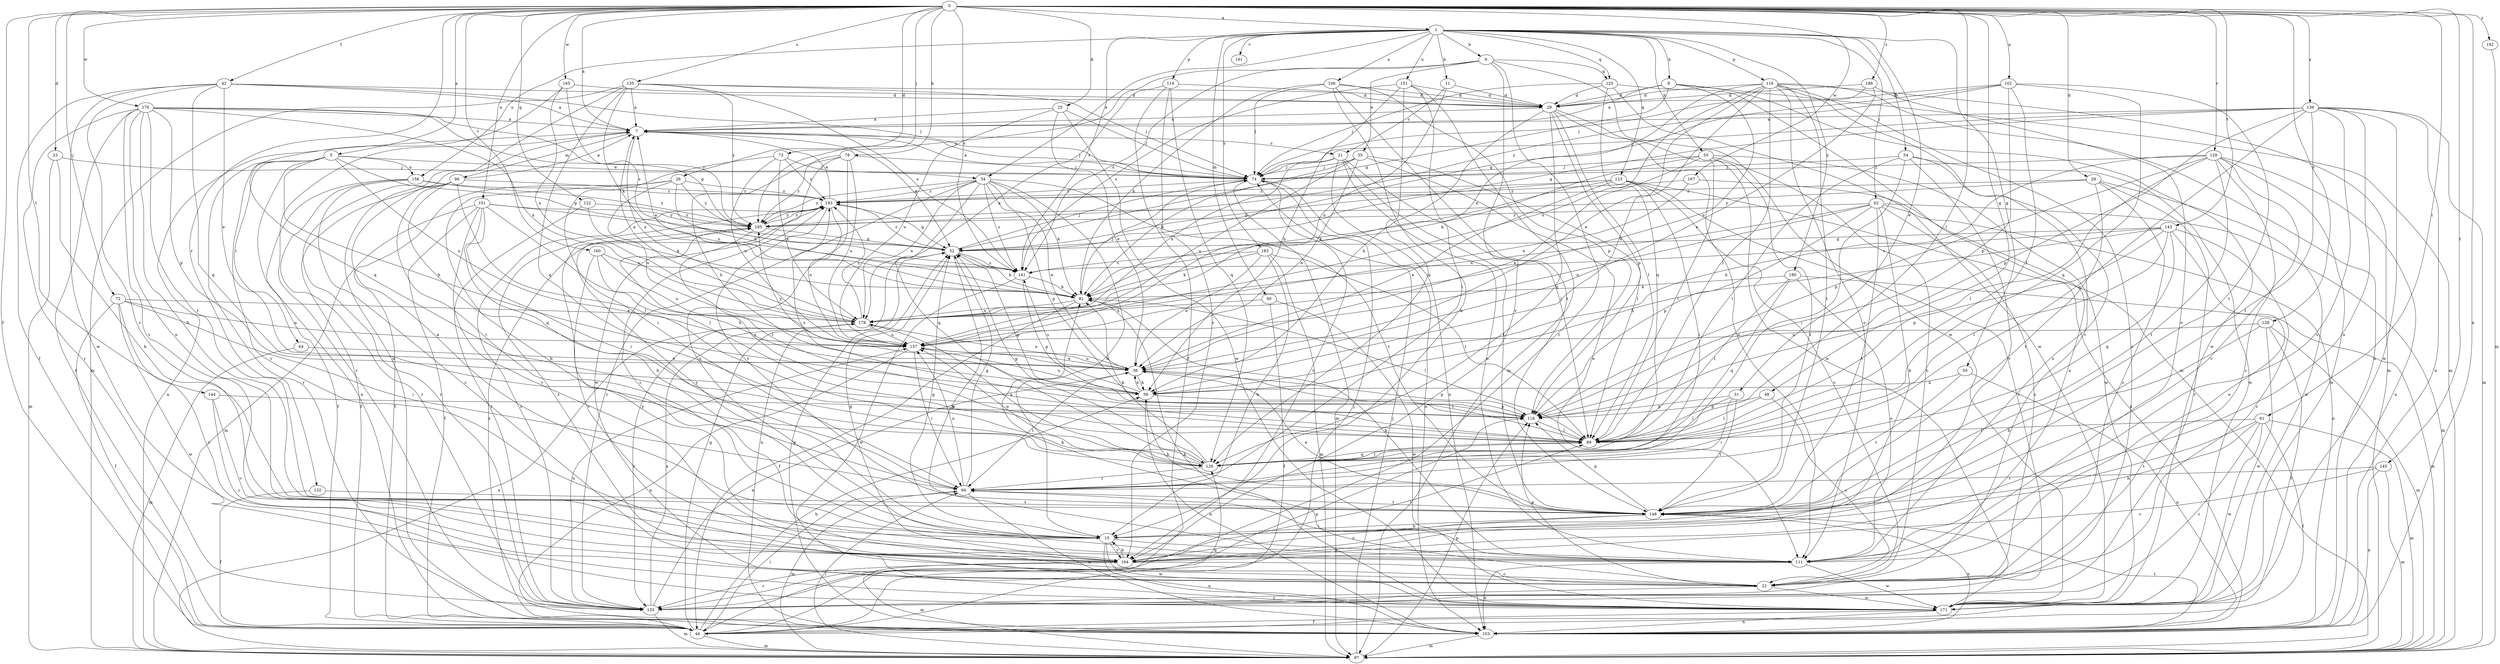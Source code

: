 strict digraph  {
0;
1;
5;
7;
8;
9;
11;
15;
21;
22;
23;
25;
26;
28;
29;
31;
34;
35;
36;
42;
44;
48;
50;
52;
54;
55;
59;
61;
62;
64;
66;
72;
73;
74;
78;
81;
89;
90;
96;
97;
101;
102;
103;
106;
111;
114;
116;
118;
122;
123;
125;
126;
128;
129;
132;
133;
135;
136;
141;
143;
144;
145;
148;
151;
156;
157;
160;
161;
164;
165;
167;
170;
171;
178;
180;
183;
185;
188;
192;
193;
0 -> 1  [label=a];
0 -> 5  [label=a];
0 -> 7  [label=a];
0 -> 23  [label=d];
0 -> 25  [label=d];
0 -> 26  [label=d];
0 -> 28  [label=d];
0 -> 42  [label=f];
0 -> 44  [label=f];
0 -> 48  [label=g];
0 -> 61  [label=i];
0 -> 72  [label=j];
0 -> 73  [label=j];
0 -> 78  [label=k];
0 -> 89  [label=l];
0 -> 101  [label=n];
0 -> 102  [label=n];
0 -> 103  [label=n];
0 -> 122  [label=q];
0 -> 128  [label=r];
0 -> 129  [label=r];
0 -> 132  [label=r];
0 -> 135  [label=s];
0 -> 136  [label=s];
0 -> 141  [label=s];
0 -> 143  [label=t];
0 -> 144  [label=t];
0 -> 145  [label=t];
0 -> 160  [label=v];
0 -> 165  [label=w];
0 -> 167  [label=w];
0 -> 170  [label=w];
0 -> 188  [label=z];
0 -> 192  [label=z];
1 -> 8  [label=b];
1 -> 9  [label=b];
1 -> 11  [label=b];
1 -> 31  [label=e];
1 -> 34  [label=e];
1 -> 50  [label=g];
1 -> 54  [label=h];
1 -> 55  [label=h];
1 -> 62  [label=i];
1 -> 90  [label=m];
1 -> 106  [label=o];
1 -> 114  [label=p];
1 -> 116  [label=p];
1 -> 123  [label=q];
1 -> 125  [label=q];
1 -> 141  [label=s];
1 -> 151  [label=u];
1 -> 156  [label=u];
1 -> 161  [label=v];
1 -> 180  [label=y];
1 -> 183  [label=y];
5 -> 34  [label=e];
5 -> 52  [label=g];
5 -> 59  [label=h];
5 -> 64  [label=i];
5 -> 103  [label=n];
5 -> 133  [label=r];
5 -> 156  [label=u];
5 -> 157  [label=u];
5 -> 164  [label=v];
7 -> 21  [label=c];
7 -> 52  [label=g];
7 -> 74  [label=j];
7 -> 96  [label=m];
7 -> 133  [label=r];
7 -> 178  [label=x];
8 -> 7  [label=a];
8 -> 29  [label=d];
8 -> 52  [label=g];
8 -> 97  [label=m];
8 -> 157  [label=u];
8 -> 171  [label=w];
9 -> 35  [label=e];
9 -> 125  [label=q];
9 -> 133  [label=r];
9 -> 141  [label=s];
9 -> 164  [label=v];
9 -> 171  [label=w];
9 -> 185  [label=y];
11 -> 21  [label=c];
11 -> 29  [label=d];
11 -> 157  [label=u];
15 -> 7  [label=a];
15 -> 52  [label=g];
15 -> 103  [label=n];
15 -> 111  [label=o];
15 -> 164  [label=v];
15 -> 171  [label=w];
15 -> 185  [label=y];
21 -> 74  [label=j];
21 -> 89  [label=l];
21 -> 103  [label=n];
21 -> 111  [label=o];
21 -> 148  [label=t];
21 -> 178  [label=x];
22 -> 81  [label=k];
22 -> 118  [label=p];
22 -> 133  [label=r];
22 -> 171  [label=w];
22 -> 185  [label=y];
22 -> 193  [label=z];
23 -> 15  [label=b];
23 -> 74  [label=j];
23 -> 97  [label=m];
25 -> 7  [label=a];
25 -> 36  [label=e];
25 -> 74  [label=j];
25 -> 157  [label=u];
25 -> 171  [label=w];
26 -> 15  [label=b];
26 -> 44  [label=f];
26 -> 81  [label=k];
26 -> 157  [label=u];
26 -> 185  [label=y];
26 -> 193  [label=z];
28 -> 22  [label=c];
28 -> 133  [label=r];
28 -> 148  [label=t];
28 -> 171  [label=w];
28 -> 185  [label=y];
28 -> 193  [label=z];
29 -> 7  [label=a];
29 -> 59  [label=h];
29 -> 89  [label=l];
29 -> 111  [label=o];
29 -> 118  [label=p];
29 -> 126  [label=q];
29 -> 171  [label=w];
31 -> 66  [label=i];
31 -> 89  [label=l];
31 -> 118  [label=p];
31 -> 148  [label=t];
34 -> 15  [label=b];
34 -> 36  [label=e];
34 -> 81  [label=k];
34 -> 118  [label=p];
34 -> 126  [label=q];
34 -> 133  [label=r];
34 -> 141  [label=s];
34 -> 148  [label=t];
34 -> 178  [label=x];
34 -> 185  [label=y];
34 -> 193  [label=z];
35 -> 36  [label=e];
35 -> 74  [label=j];
35 -> 81  [label=k];
35 -> 89  [label=l];
35 -> 111  [label=o];
35 -> 157  [label=u];
36 -> 59  [label=h];
36 -> 66  [label=i];
36 -> 89  [label=l];
36 -> 118  [label=p];
36 -> 157  [label=u];
36 -> 178  [label=x];
36 -> 185  [label=y];
42 -> 7  [label=a];
42 -> 29  [label=d];
42 -> 36  [label=e];
42 -> 44  [label=f];
42 -> 74  [label=j];
42 -> 126  [label=q];
42 -> 164  [label=v];
42 -> 171  [label=w];
44 -> 52  [label=g];
44 -> 59  [label=h];
44 -> 66  [label=i];
44 -> 74  [label=j];
44 -> 97  [label=m];
44 -> 126  [label=q];
48 -> 22  [label=c];
48 -> 89  [label=l];
48 -> 118  [label=p];
50 -> 59  [label=h];
50 -> 103  [label=n];
50 -> 148  [label=t];
52 -> 74  [label=j];
52 -> 81  [label=k];
52 -> 103  [label=n];
52 -> 111  [label=o];
52 -> 141  [label=s];
52 -> 193  [label=z];
54 -> 66  [label=i];
54 -> 74  [label=j];
54 -> 89  [label=l];
54 -> 111  [label=o];
54 -> 164  [label=v];
54 -> 171  [label=w];
55 -> 22  [label=c];
55 -> 36  [label=e];
55 -> 74  [label=j];
55 -> 81  [label=k];
55 -> 89  [label=l];
55 -> 148  [label=t];
55 -> 171  [label=w];
59 -> 36  [label=e];
59 -> 103  [label=n];
59 -> 118  [label=p];
59 -> 141  [label=s];
59 -> 157  [label=u];
61 -> 15  [label=b];
61 -> 44  [label=f];
61 -> 89  [label=l];
61 -> 97  [label=m];
61 -> 133  [label=r];
61 -> 148  [label=t];
61 -> 171  [label=w];
62 -> 15  [label=b];
62 -> 22  [label=c];
62 -> 97  [label=m];
62 -> 103  [label=n];
62 -> 118  [label=p];
62 -> 148  [label=t];
62 -> 157  [label=u];
62 -> 178  [label=x];
62 -> 185  [label=y];
64 -> 36  [label=e];
64 -> 97  [label=m];
66 -> 52  [label=g];
66 -> 97  [label=m];
66 -> 103  [label=n];
66 -> 148  [label=t];
66 -> 157  [label=u];
72 -> 22  [label=c];
72 -> 44  [label=f];
72 -> 66  [label=i];
72 -> 157  [label=u];
72 -> 171  [label=w];
72 -> 178  [label=x];
73 -> 66  [label=i];
73 -> 74  [label=j];
73 -> 157  [label=u];
73 -> 178  [label=x];
73 -> 193  [label=z];
74 -> 7  [label=a];
74 -> 97  [label=m];
74 -> 103  [label=n];
74 -> 164  [label=v];
74 -> 193  [label=z];
78 -> 59  [label=h];
78 -> 74  [label=j];
78 -> 111  [label=o];
78 -> 157  [label=u];
78 -> 171  [label=w];
78 -> 185  [label=y];
81 -> 7  [label=a];
81 -> 44  [label=f];
81 -> 74  [label=j];
81 -> 89  [label=l];
81 -> 178  [label=x];
89 -> 126  [label=q];
89 -> 185  [label=y];
89 -> 193  [label=z];
90 -> 44  [label=f];
90 -> 171  [label=w];
90 -> 178  [label=x];
96 -> 7  [label=a];
96 -> 44  [label=f];
96 -> 66  [label=i];
96 -> 89  [label=l];
96 -> 126  [label=q];
96 -> 133  [label=r];
96 -> 193  [label=z];
97 -> 7  [label=a];
97 -> 66  [label=i];
97 -> 74  [label=j];
97 -> 118  [label=p];
97 -> 178  [label=x];
101 -> 15  [label=b];
101 -> 44  [label=f];
101 -> 66  [label=i];
101 -> 89  [label=l];
101 -> 97  [label=m];
101 -> 141  [label=s];
101 -> 164  [label=v];
101 -> 185  [label=y];
102 -> 29  [label=d];
102 -> 52  [label=g];
102 -> 89  [label=l];
102 -> 118  [label=p];
102 -> 126  [label=q];
102 -> 148  [label=t];
102 -> 185  [label=y];
103 -> 52  [label=g];
103 -> 97  [label=m];
103 -> 148  [label=t];
103 -> 193  [label=z];
106 -> 15  [label=b];
106 -> 29  [label=d];
106 -> 74  [label=j];
106 -> 81  [label=k];
106 -> 118  [label=p];
106 -> 148  [label=t];
111 -> 66  [label=i];
111 -> 81  [label=k];
111 -> 103  [label=n];
111 -> 171  [label=w];
111 -> 193  [label=z];
114 -> 29  [label=d];
114 -> 44  [label=f];
114 -> 126  [label=q];
114 -> 164  [label=v];
114 -> 178  [label=x];
116 -> 22  [label=c];
116 -> 29  [label=d];
116 -> 36  [label=e];
116 -> 59  [label=h];
116 -> 89  [label=l];
116 -> 97  [label=m];
116 -> 103  [label=n];
116 -> 111  [label=o];
116 -> 133  [label=r];
116 -> 148  [label=t];
116 -> 157  [label=u];
116 -> 178  [label=x];
118 -> 52  [label=g];
118 -> 89  [label=l];
122 -> 81  [label=k];
122 -> 133  [label=r];
122 -> 185  [label=y];
123 -> 22  [label=c];
123 -> 36  [label=e];
123 -> 52  [label=g];
123 -> 66  [label=i];
123 -> 81  [label=k];
123 -> 103  [label=n];
123 -> 133  [label=r];
123 -> 193  [label=z];
125 -> 29  [label=d];
125 -> 74  [label=j];
125 -> 97  [label=m];
125 -> 126  [label=q];
125 -> 171  [label=w];
126 -> 52  [label=g];
126 -> 66  [label=i];
126 -> 81  [label=k];
126 -> 89  [label=l];
126 -> 157  [label=u];
126 -> 178  [label=x];
128 -> 15  [label=b];
128 -> 44  [label=f];
128 -> 97  [label=m];
128 -> 157  [label=u];
128 -> 171  [label=w];
129 -> 22  [label=c];
129 -> 59  [label=h];
129 -> 74  [label=j];
129 -> 89  [label=l];
129 -> 103  [label=n];
129 -> 118  [label=p];
129 -> 148  [label=t];
129 -> 164  [label=v];
129 -> 171  [label=w];
132 -> 44  [label=f];
132 -> 148  [label=t];
133 -> 36  [label=e];
133 -> 97  [label=m];
133 -> 118  [label=p];
133 -> 157  [label=u];
133 -> 178  [label=x];
133 -> 193  [label=z];
135 -> 7  [label=a];
135 -> 29  [label=d];
135 -> 74  [label=j];
135 -> 81  [label=k];
135 -> 97  [label=m];
135 -> 103  [label=n];
135 -> 126  [label=q];
135 -> 141  [label=s];
135 -> 185  [label=y];
136 -> 7  [label=a];
136 -> 52  [label=g];
136 -> 74  [label=j];
136 -> 97  [label=m];
136 -> 103  [label=n];
136 -> 111  [label=o];
136 -> 118  [label=p];
136 -> 126  [label=q];
136 -> 148  [label=t];
136 -> 164  [label=v];
136 -> 171  [label=w];
141 -> 81  [label=k];
141 -> 118  [label=p];
141 -> 171  [label=w];
143 -> 22  [label=c];
143 -> 52  [label=g];
143 -> 59  [label=h];
143 -> 89  [label=l];
143 -> 111  [label=o];
143 -> 118  [label=p];
143 -> 126  [label=q];
143 -> 141  [label=s];
144 -> 22  [label=c];
144 -> 118  [label=p];
144 -> 164  [label=v];
145 -> 66  [label=i];
145 -> 97  [label=m];
145 -> 103  [label=n];
145 -> 164  [label=v];
148 -> 15  [label=b];
148 -> 36  [label=e];
148 -> 59  [label=h];
148 -> 103  [label=n];
148 -> 118  [label=p];
148 -> 164  [label=v];
151 -> 29  [label=d];
151 -> 59  [label=h];
151 -> 66  [label=i];
151 -> 97  [label=m];
151 -> 126  [label=q];
151 -> 141  [label=s];
156 -> 22  [label=c];
156 -> 44  [label=f];
156 -> 133  [label=r];
156 -> 185  [label=y];
156 -> 193  [label=z];
157 -> 36  [label=e];
157 -> 66  [label=i];
157 -> 103  [label=n];
160 -> 59  [label=h];
160 -> 141  [label=s];
160 -> 157  [label=u];
160 -> 164  [label=v];
164 -> 15  [label=b];
164 -> 22  [label=c];
164 -> 52  [label=g];
164 -> 89  [label=l];
164 -> 97  [label=m];
164 -> 133  [label=r];
165 -> 29  [label=d];
165 -> 126  [label=q];
165 -> 141  [label=s];
165 -> 178  [label=x];
167 -> 111  [label=o];
167 -> 178  [label=x];
167 -> 193  [label=z];
170 -> 7  [label=a];
170 -> 15  [label=b];
170 -> 44  [label=f];
170 -> 52  [label=g];
170 -> 111  [label=o];
170 -> 118  [label=p];
170 -> 133  [label=r];
170 -> 148  [label=t];
170 -> 164  [label=v];
170 -> 178  [label=x];
170 -> 185  [label=y];
171 -> 44  [label=f];
171 -> 81  [label=k];
171 -> 103  [label=n];
178 -> 7  [label=a];
178 -> 133  [label=r];
178 -> 157  [label=u];
178 -> 193  [label=z];
180 -> 81  [label=k];
180 -> 89  [label=l];
180 -> 97  [label=m];
180 -> 111  [label=o];
180 -> 126  [label=q];
183 -> 15  [label=b];
183 -> 36  [label=e];
183 -> 81  [label=k];
183 -> 89  [label=l];
183 -> 97  [label=m];
183 -> 141  [label=s];
185 -> 52  [label=g];
185 -> 89  [label=l];
185 -> 193  [label=z];
188 -> 29  [label=d];
188 -> 36  [label=e];
188 -> 74  [label=j];
188 -> 111  [label=o];
192 -> 97  [label=m];
193 -> 7  [label=a];
193 -> 52  [label=g];
193 -> 148  [label=t];
193 -> 157  [label=u];
193 -> 185  [label=y];
}
